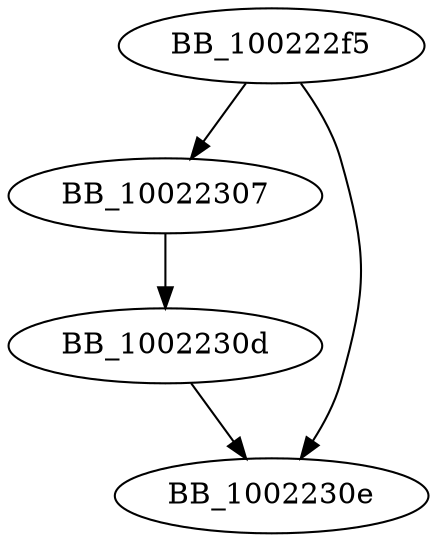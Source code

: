 DiGraph sub_100222F5{
BB_100222f5->BB_10022307
BB_100222f5->BB_1002230e
BB_10022307->BB_1002230d
BB_1002230d->BB_1002230e
}
